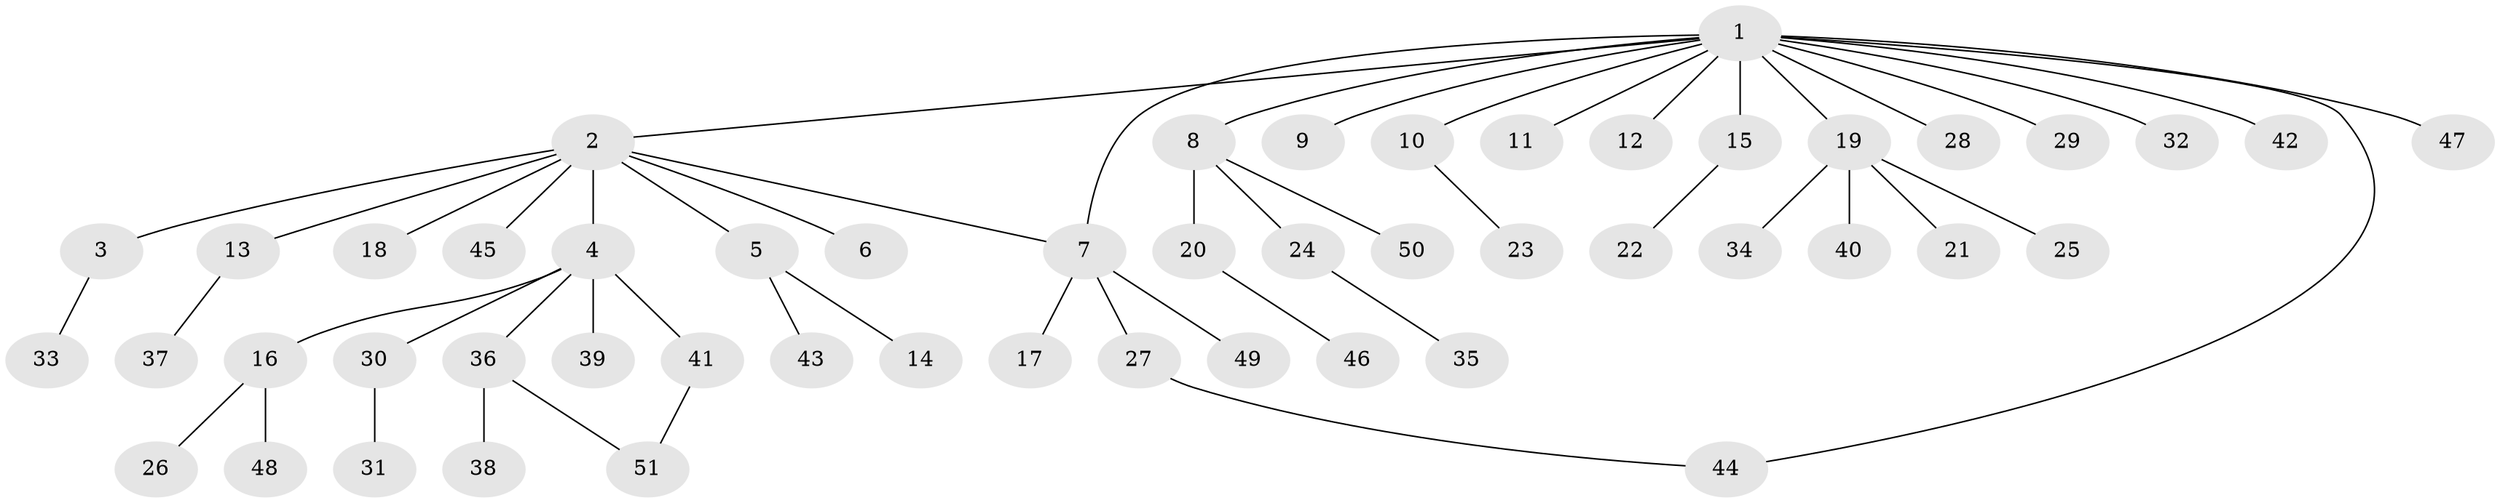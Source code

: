 // coarse degree distribution, {14: 0.030303030303030304, 8: 0.030303030303030304, 1: 0.6666666666666666, 5: 0.030303030303030304, 2: 0.15151515151515152, 4: 0.06060606060606061, 3: 0.030303030303030304}
// Generated by graph-tools (version 1.1) at 2025/41/03/06/25 10:41:47]
// undirected, 51 vertices, 53 edges
graph export_dot {
graph [start="1"]
  node [color=gray90,style=filled];
  1;
  2;
  3;
  4;
  5;
  6;
  7;
  8;
  9;
  10;
  11;
  12;
  13;
  14;
  15;
  16;
  17;
  18;
  19;
  20;
  21;
  22;
  23;
  24;
  25;
  26;
  27;
  28;
  29;
  30;
  31;
  32;
  33;
  34;
  35;
  36;
  37;
  38;
  39;
  40;
  41;
  42;
  43;
  44;
  45;
  46;
  47;
  48;
  49;
  50;
  51;
  1 -- 2;
  1 -- 7;
  1 -- 8;
  1 -- 9;
  1 -- 10;
  1 -- 11;
  1 -- 12;
  1 -- 15;
  1 -- 19;
  1 -- 28;
  1 -- 29;
  1 -- 32;
  1 -- 42;
  1 -- 44;
  1 -- 47;
  2 -- 3;
  2 -- 4;
  2 -- 5;
  2 -- 6;
  2 -- 7;
  2 -- 13;
  2 -- 18;
  2 -- 45;
  3 -- 33;
  4 -- 16;
  4 -- 30;
  4 -- 36;
  4 -- 39;
  4 -- 41;
  5 -- 14;
  5 -- 43;
  7 -- 17;
  7 -- 27;
  7 -- 49;
  8 -- 20;
  8 -- 24;
  8 -- 50;
  10 -- 23;
  13 -- 37;
  15 -- 22;
  16 -- 26;
  16 -- 48;
  19 -- 21;
  19 -- 25;
  19 -- 34;
  19 -- 40;
  20 -- 46;
  24 -- 35;
  27 -- 44;
  30 -- 31;
  36 -- 38;
  36 -- 51;
  41 -- 51;
}
